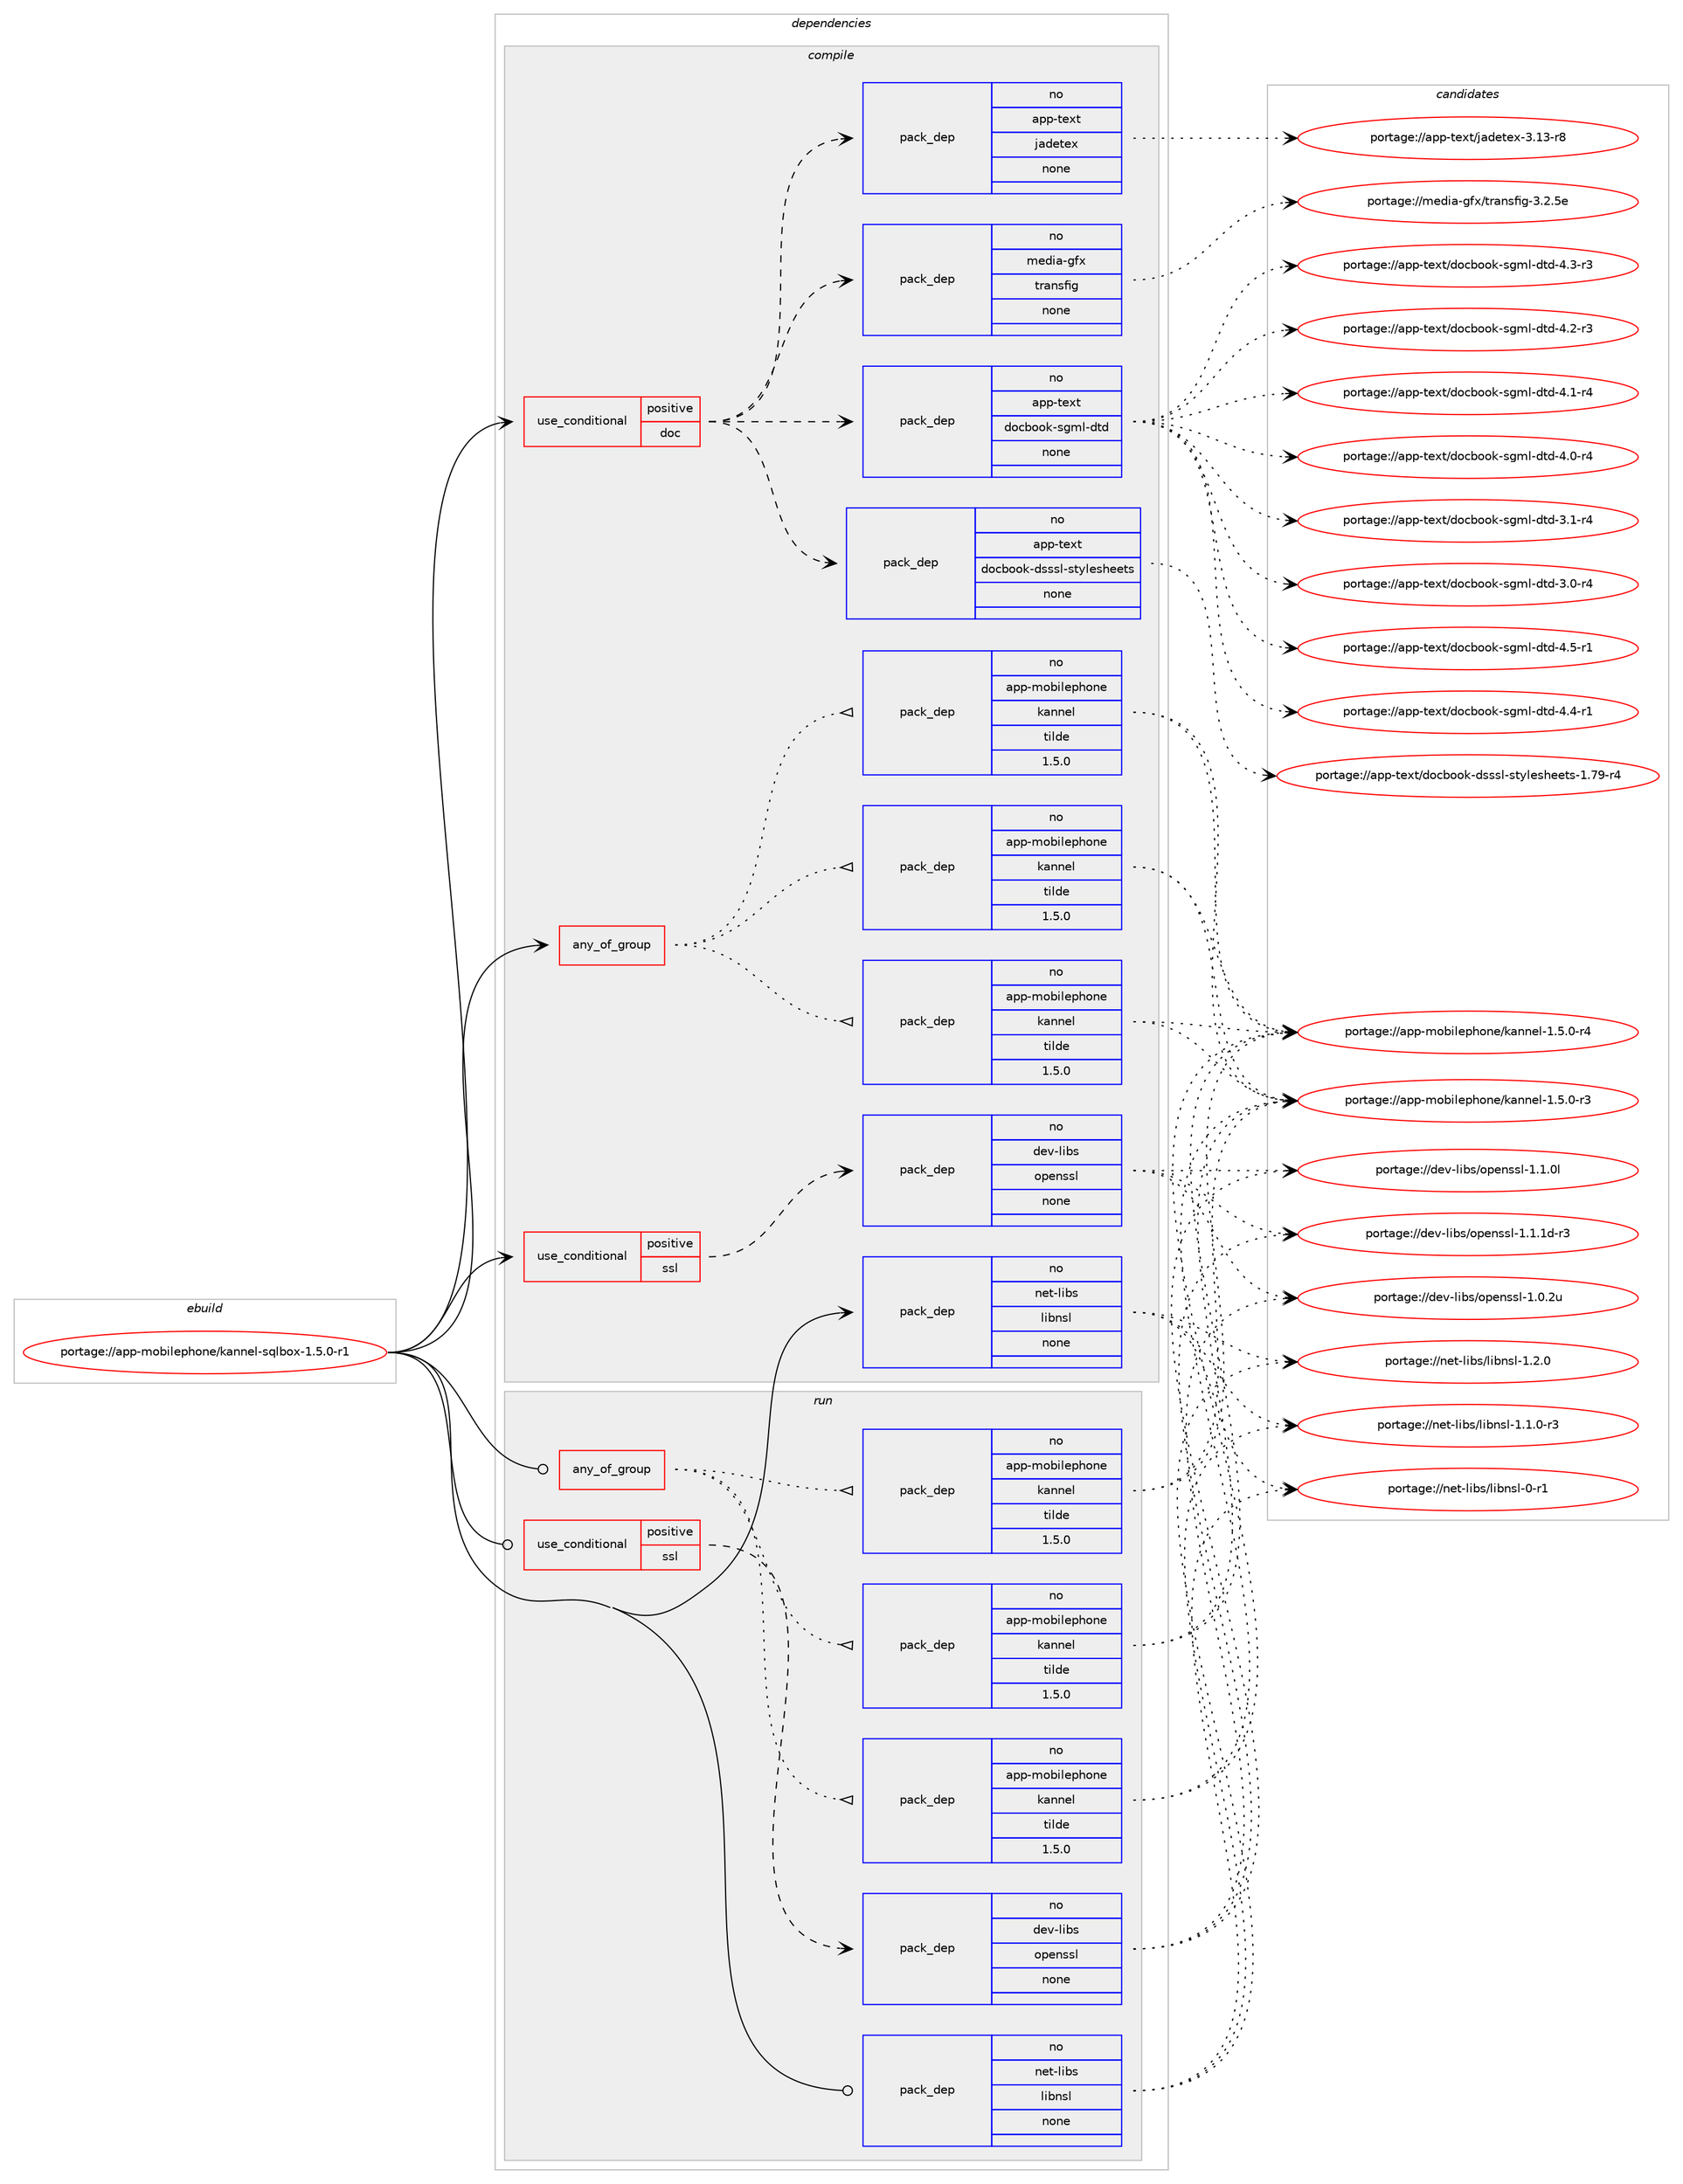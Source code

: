 digraph prolog {

# *************
# Graph options
# *************

newrank=true;
concentrate=true;
compound=true;
graph [rankdir=LR,fontname=Helvetica,fontsize=10,ranksep=1.5];#, ranksep=2.5, nodesep=0.2];
edge  [arrowhead=vee];
node  [fontname=Helvetica,fontsize=10];

# **********
# The ebuild
# **********

subgraph cluster_leftcol {
color=gray;
label=<<i>ebuild</i>>;
id [label="portage://app-mobilephone/kannel-sqlbox-1.5.0-r1", color=red, width=4, href="../app-mobilephone/kannel-sqlbox-1.5.0-r1.svg"];
}

# ****************
# The dependencies
# ****************

subgraph cluster_midcol {
color=gray;
label=<<i>dependencies</i>>;
subgraph cluster_compile {
fillcolor="#eeeeee";
style=filled;
label=<<i>compile</i>>;
subgraph any7858 {
dependency608235 [label=<<TABLE BORDER="0" CELLBORDER="1" CELLSPACING="0" CELLPADDING="4"><TR><TD CELLPADDING="10">any_of_group</TD></TR></TABLE>>, shape=none, color=red];subgraph pack457704 {
dependency608236 [label=<<TABLE BORDER="0" CELLBORDER="1" CELLSPACING="0" CELLPADDING="4" WIDTH="220"><TR><TD ROWSPAN="6" CELLPADDING="30">pack_dep</TD></TR><TR><TD WIDTH="110">no</TD></TR><TR><TD>app-mobilephone</TD></TR><TR><TD>kannel</TD></TR><TR><TD>tilde</TD></TR><TR><TD>1.5.0</TD></TR></TABLE>>, shape=none, color=blue];
}
dependency608235:e -> dependency608236:w [weight=20,style="dotted",arrowhead="oinv"];
subgraph pack457705 {
dependency608237 [label=<<TABLE BORDER="0" CELLBORDER="1" CELLSPACING="0" CELLPADDING="4" WIDTH="220"><TR><TD ROWSPAN="6" CELLPADDING="30">pack_dep</TD></TR><TR><TD WIDTH="110">no</TD></TR><TR><TD>app-mobilephone</TD></TR><TR><TD>kannel</TD></TR><TR><TD>tilde</TD></TR><TR><TD>1.5.0</TD></TR></TABLE>>, shape=none, color=blue];
}
dependency608235:e -> dependency608237:w [weight=20,style="dotted",arrowhead="oinv"];
subgraph pack457706 {
dependency608238 [label=<<TABLE BORDER="0" CELLBORDER="1" CELLSPACING="0" CELLPADDING="4" WIDTH="220"><TR><TD ROWSPAN="6" CELLPADDING="30">pack_dep</TD></TR><TR><TD WIDTH="110">no</TD></TR><TR><TD>app-mobilephone</TD></TR><TR><TD>kannel</TD></TR><TR><TD>tilde</TD></TR><TR><TD>1.5.0</TD></TR></TABLE>>, shape=none, color=blue];
}
dependency608235:e -> dependency608238:w [weight=20,style="dotted",arrowhead="oinv"];
}
id:e -> dependency608235:w [weight=20,style="solid",arrowhead="vee"];
subgraph cond142397 {
dependency608239 [label=<<TABLE BORDER="0" CELLBORDER="1" CELLSPACING="0" CELLPADDING="4"><TR><TD ROWSPAN="3" CELLPADDING="10">use_conditional</TD></TR><TR><TD>positive</TD></TR><TR><TD>doc</TD></TR></TABLE>>, shape=none, color=red];
subgraph pack457707 {
dependency608240 [label=<<TABLE BORDER="0" CELLBORDER="1" CELLSPACING="0" CELLPADDING="4" WIDTH="220"><TR><TD ROWSPAN="6" CELLPADDING="30">pack_dep</TD></TR><TR><TD WIDTH="110">no</TD></TR><TR><TD>media-gfx</TD></TR><TR><TD>transfig</TD></TR><TR><TD>none</TD></TR><TR><TD></TD></TR></TABLE>>, shape=none, color=blue];
}
dependency608239:e -> dependency608240:w [weight=20,style="dashed",arrowhead="vee"];
subgraph pack457708 {
dependency608241 [label=<<TABLE BORDER="0" CELLBORDER="1" CELLSPACING="0" CELLPADDING="4" WIDTH="220"><TR><TD ROWSPAN="6" CELLPADDING="30">pack_dep</TD></TR><TR><TD WIDTH="110">no</TD></TR><TR><TD>app-text</TD></TR><TR><TD>jadetex</TD></TR><TR><TD>none</TD></TR><TR><TD></TD></TR></TABLE>>, shape=none, color=blue];
}
dependency608239:e -> dependency608241:w [weight=20,style="dashed",arrowhead="vee"];
subgraph pack457709 {
dependency608242 [label=<<TABLE BORDER="0" CELLBORDER="1" CELLSPACING="0" CELLPADDING="4" WIDTH="220"><TR><TD ROWSPAN="6" CELLPADDING="30">pack_dep</TD></TR><TR><TD WIDTH="110">no</TD></TR><TR><TD>app-text</TD></TR><TR><TD>docbook-dsssl-stylesheets</TD></TR><TR><TD>none</TD></TR><TR><TD></TD></TR></TABLE>>, shape=none, color=blue];
}
dependency608239:e -> dependency608242:w [weight=20,style="dashed",arrowhead="vee"];
subgraph pack457710 {
dependency608243 [label=<<TABLE BORDER="0" CELLBORDER="1" CELLSPACING="0" CELLPADDING="4" WIDTH="220"><TR><TD ROWSPAN="6" CELLPADDING="30">pack_dep</TD></TR><TR><TD WIDTH="110">no</TD></TR><TR><TD>app-text</TD></TR><TR><TD>docbook-sgml-dtd</TD></TR><TR><TD>none</TD></TR><TR><TD></TD></TR></TABLE>>, shape=none, color=blue];
}
dependency608239:e -> dependency608243:w [weight=20,style="dashed",arrowhead="vee"];
}
id:e -> dependency608239:w [weight=20,style="solid",arrowhead="vee"];
subgraph cond142398 {
dependency608244 [label=<<TABLE BORDER="0" CELLBORDER="1" CELLSPACING="0" CELLPADDING="4"><TR><TD ROWSPAN="3" CELLPADDING="10">use_conditional</TD></TR><TR><TD>positive</TD></TR><TR><TD>ssl</TD></TR></TABLE>>, shape=none, color=red];
subgraph pack457711 {
dependency608245 [label=<<TABLE BORDER="0" CELLBORDER="1" CELLSPACING="0" CELLPADDING="4" WIDTH="220"><TR><TD ROWSPAN="6" CELLPADDING="30">pack_dep</TD></TR><TR><TD WIDTH="110">no</TD></TR><TR><TD>dev-libs</TD></TR><TR><TD>openssl</TD></TR><TR><TD>none</TD></TR><TR><TD></TD></TR></TABLE>>, shape=none, color=blue];
}
dependency608244:e -> dependency608245:w [weight=20,style="dashed",arrowhead="vee"];
}
id:e -> dependency608244:w [weight=20,style="solid",arrowhead="vee"];
subgraph pack457712 {
dependency608246 [label=<<TABLE BORDER="0" CELLBORDER="1" CELLSPACING="0" CELLPADDING="4" WIDTH="220"><TR><TD ROWSPAN="6" CELLPADDING="30">pack_dep</TD></TR><TR><TD WIDTH="110">no</TD></TR><TR><TD>net-libs</TD></TR><TR><TD>libnsl</TD></TR><TR><TD>none</TD></TR><TR><TD></TD></TR></TABLE>>, shape=none, color=blue];
}
id:e -> dependency608246:w [weight=20,style="solid",arrowhead="vee"];
}
subgraph cluster_compileandrun {
fillcolor="#eeeeee";
style=filled;
label=<<i>compile and run</i>>;
}
subgraph cluster_run {
fillcolor="#eeeeee";
style=filled;
label=<<i>run</i>>;
subgraph any7859 {
dependency608247 [label=<<TABLE BORDER="0" CELLBORDER="1" CELLSPACING="0" CELLPADDING="4"><TR><TD CELLPADDING="10">any_of_group</TD></TR></TABLE>>, shape=none, color=red];subgraph pack457713 {
dependency608248 [label=<<TABLE BORDER="0" CELLBORDER="1" CELLSPACING="0" CELLPADDING="4" WIDTH="220"><TR><TD ROWSPAN="6" CELLPADDING="30">pack_dep</TD></TR><TR><TD WIDTH="110">no</TD></TR><TR><TD>app-mobilephone</TD></TR><TR><TD>kannel</TD></TR><TR><TD>tilde</TD></TR><TR><TD>1.5.0</TD></TR></TABLE>>, shape=none, color=blue];
}
dependency608247:e -> dependency608248:w [weight=20,style="dotted",arrowhead="oinv"];
subgraph pack457714 {
dependency608249 [label=<<TABLE BORDER="0" CELLBORDER="1" CELLSPACING="0" CELLPADDING="4" WIDTH="220"><TR><TD ROWSPAN="6" CELLPADDING="30">pack_dep</TD></TR><TR><TD WIDTH="110">no</TD></TR><TR><TD>app-mobilephone</TD></TR><TR><TD>kannel</TD></TR><TR><TD>tilde</TD></TR><TR><TD>1.5.0</TD></TR></TABLE>>, shape=none, color=blue];
}
dependency608247:e -> dependency608249:w [weight=20,style="dotted",arrowhead="oinv"];
subgraph pack457715 {
dependency608250 [label=<<TABLE BORDER="0" CELLBORDER="1" CELLSPACING="0" CELLPADDING="4" WIDTH="220"><TR><TD ROWSPAN="6" CELLPADDING="30">pack_dep</TD></TR><TR><TD WIDTH="110">no</TD></TR><TR><TD>app-mobilephone</TD></TR><TR><TD>kannel</TD></TR><TR><TD>tilde</TD></TR><TR><TD>1.5.0</TD></TR></TABLE>>, shape=none, color=blue];
}
dependency608247:e -> dependency608250:w [weight=20,style="dotted",arrowhead="oinv"];
}
id:e -> dependency608247:w [weight=20,style="solid",arrowhead="odot"];
subgraph cond142399 {
dependency608251 [label=<<TABLE BORDER="0" CELLBORDER="1" CELLSPACING="0" CELLPADDING="4"><TR><TD ROWSPAN="3" CELLPADDING="10">use_conditional</TD></TR><TR><TD>positive</TD></TR><TR><TD>ssl</TD></TR></TABLE>>, shape=none, color=red];
subgraph pack457716 {
dependency608252 [label=<<TABLE BORDER="0" CELLBORDER="1" CELLSPACING="0" CELLPADDING="4" WIDTH="220"><TR><TD ROWSPAN="6" CELLPADDING="30">pack_dep</TD></TR><TR><TD WIDTH="110">no</TD></TR><TR><TD>dev-libs</TD></TR><TR><TD>openssl</TD></TR><TR><TD>none</TD></TR><TR><TD></TD></TR></TABLE>>, shape=none, color=blue];
}
dependency608251:e -> dependency608252:w [weight=20,style="dashed",arrowhead="vee"];
}
id:e -> dependency608251:w [weight=20,style="solid",arrowhead="odot"];
subgraph pack457717 {
dependency608253 [label=<<TABLE BORDER="0" CELLBORDER="1" CELLSPACING="0" CELLPADDING="4" WIDTH="220"><TR><TD ROWSPAN="6" CELLPADDING="30">pack_dep</TD></TR><TR><TD WIDTH="110">no</TD></TR><TR><TD>net-libs</TD></TR><TR><TD>libnsl</TD></TR><TR><TD>none</TD></TR><TR><TD></TD></TR></TABLE>>, shape=none, color=blue];
}
id:e -> dependency608253:w [weight=20,style="solid",arrowhead="odot"];
}
}

# **************
# The candidates
# **************

subgraph cluster_choices {
rank=same;
color=gray;
label=<<i>candidates</i>>;

subgraph choice457704 {
color=black;
nodesep=1;
choice97112112451091119810510810111210411111010147107971101101011084549465346484511452 [label="portage://app-mobilephone/kannel-1.5.0-r4", color=red, width=4,href="../app-mobilephone/kannel-1.5.0-r4.svg"];
choice97112112451091119810510810111210411111010147107971101101011084549465346484511451 [label="portage://app-mobilephone/kannel-1.5.0-r3", color=red, width=4,href="../app-mobilephone/kannel-1.5.0-r3.svg"];
dependency608236:e -> choice97112112451091119810510810111210411111010147107971101101011084549465346484511452:w [style=dotted,weight="100"];
dependency608236:e -> choice97112112451091119810510810111210411111010147107971101101011084549465346484511451:w [style=dotted,weight="100"];
}
subgraph choice457705 {
color=black;
nodesep=1;
choice97112112451091119810510810111210411111010147107971101101011084549465346484511452 [label="portage://app-mobilephone/kannel-1.5.0-r4", color=red, width=4,href="../app-mobilephone/kannel-1.5.0-r4.svg"];
choice97112112451091119810510810111210411111010147107971101101011084549465346484511451 [label="portage://app-mobilephone/kannel-1.5.0-r3", color=red, width=4,href="../app-mobilephone/kannel-1.5.0-r3.svg"];
dependency608237:e -> choice97112112451091119810510810111210411111010147107971101101011084549465346484511452:w [style=dotted,weight="100"];
dependency608237:e -> choice97112112451091119810510810111210411111010147107971101101011084549465346484511451:w [style=dotted,weight="100"];
}
subgraph choice457706 {
color=black;
nodesep=1;
choice97112112451091119810510810111210411111010147107971101101011084549465346484511452 [label="portage://app-mobilephone/kannel-1.5.0-r4", color=red, width=4,href="../app-mobilephone/kannel-1.5.0-r4.svg"];
choice97112112451091119810510810111210411111010147107971101101011084549465346484511451 [label="portage://app-mobilephone/kannel-1.5.0-r3", color=red, width=4,href="../app-mobilephone/kannel-1.5.0-r3.svg"];
dependency608238:e -> choice97112112451091119810510810111210411111010147107971101101011084549465346484511452:w [style=dotted,weight="100"];
dependency608238:e -> choice97112112451091119810510810111210411111010147107971101101011084549465346484511451:w [style=dotted,weight="100"];
}
subgraph choice457707 {
color=black;
nodesep=1;
choice10910110010597451031021204711611497110115102105103455146504653101 [label="portage://media-gfx/transfig-3.2.5e", color=red, width=4,href="../media-gfx/transfig-3.2.5e.svg"];
dependency608240:e -> choice10910110010597451031021204711611497110115102105103455146504653101:w [style=dotted,weight="100"];
}
subgraph choice457708 {
color=black;
nodesep=1;
choice9711211245116101120116471069710010111610112045514649514511456 [label="portage://app-text/jadetex-3.13-r8", color=red, width=4,href="../app-text/jadetex-3.13-r8.svg"];
dependency608241:e -> choice9711211245116101120116471069710010111610112045514649514511456:w [style=dotted,weight="100"];
}
subgraph choice457709 {
color=black;
nodesep=1;
choice9711211245116101120116471001119998111111107451001151151151084511511612110810111510410110111611545494655574511452 [label="portage://app-text/docbook-dsssl-stylesheets-1.79-r4", color=red, width=4,href="../app-text/docbook-dsssl-stylesheets-1.79-r4.svg"];
dependency608242:e -> choice9711211245116101120116471001119998111111107451001151151151084511511612110810111510410110111611545494655574511452:w [style=dotted,weight="100"];
}
subgraph choice457710 {
color=black;
nodesep=1;
choice97112112451161011201164710011199981111111074511510310910845100116100455246534511449 [label="portage://app-text/docbook-sgml-dtd-4.5-r1", color=red, width=4,href="../app-text/docbook-sgml-dtd-4.5-r1.svg"];
choice97112112451161011201164710011199981111111074511510310910845100116100455246524511449 [label="portage://app-text/docbook-sgml-dtd-4.4-r1", color=red, width=4,href="../app-text/docbook-sgml-dtd-4.4-r1.svg"];
choice97112112451161011201164710011199981111111074511510310910845100116100455246514511451 [label="portage://app-text/docbook-sgml-dtd-4.3-r3", color=red, width=4,href="../app-text/docbook-sgml-dtd-4.3-r3.svg"];
choice97112112451161011201164710011199981111111074511510310910845100116100455246504511451 [label="portage://app-text/docbook-sgml-dtd-4.2-r3", color=red, width=4,href="../app-text/docbook-sgml-dtd-4.2-r3.svg"];
choice97112112451161011201164710011199981111111074511510310910845100116100455246494511452 [label="portage://app-text/docbook-sgml-dtd-4.1-r4", color=red, width=4,href="../app-text/docbook-sgml-dtd-4.1-r4.svg"];
choice97112112451161011201164710011199981111111074511510310910845100116100455246484511452 [label="portage://app-text/docbook-sgml-dtd-4.0-r4", color=red, width=4,href="../app-text/docbook-sgml-dtd-4.0-r4.svg"];
choice97112112451161011201164710011199981111111074511510310910845100116100455146494511452 [label="portage://app-text/docbook-sgml-dtd-3.1-r4", color=red, width=4,href="../app-text/docbook-sgml-dtd-3.1-r4.svg"];
choice97112112451161011201164710011199981111111074511510310910845100116100455146484511452 [label="portage://app-text/docbook-sgml-dtd-3.0-r4", color=red, width=4,href="../app-text/docbook-sgml-dtd-3.0-r4.svg"];
dependency608243:e -> choice97112112451161011201164710011199981111111074511510310910845100116100455246534511449:w [style=dotted,weight="100"];
dependency608243:e -> choice97112112451161011201164710011199981111111074511510310910845100116100455246524511449:w [style=dotted,weight="100"];
dependency608243:e -> choice97112112451161011201164710011199981111111074511510310910845100116100455246514511451:w [style=dotted,weight="100"];
dependency608243:e -> choice97112112451161011201164710011199981111111074511510310910845100116100455246504511451:w [style=dotted,weight="100"];
dependency608243:e -> choice97112112451161011201164710011199981111111074511510310910845100116100455246494511452:w [style=dotted,weight="100"];
dependency608243:e -> choice97112112451161011201164710011199981111111074511510310910845100116100455246484511452:w [style=dotted,weight="100"];
dependency608243:e -> choice97112112451161011201164710011199981111111074511510310910845100116100455146494511452:w [style=dotted,weight="100"];
dependency608243:e -> choice97112112451161011201164710011199981111111074511510310910845100116100455146484511452:w [style=dotted,weight="100"];
}
subgraph choice457711 {
color=black;
nodesep=1;
choice1001011184510810598115471111121011101151151084549464946491004511451 [label="portage://dev-libs/openssl-1.1.1d-r3", color=red, width=4,href="../dev-libs/openssl-1.1.1d-r3.svg"];
choice100101118451081059811547111112101110115115108454946494648108 [label="portage://dev-libs/openssl-1.1.0l", color=red, width=4,href="../dev-libs/openssl-1.1.0l.svg"];
choice100101118451081059811547111112101110115115108454946484650117 [label="portage://dev-libs/openssl-1.0.2u", color=red, width=4,href="../dev-libs/openssl-1.0.2u.svg"];
dependency608245:e -> choice1001011184510810598115471111121011101151151084549464946491004511451:w [style=dotted,weight="100"];
dependency608245:e -> choice100101118451081059811547111112101110115115108454946494648108:w [style=dotted,weight="100"];
dependency608245:e -> choice100101118451081059811547111112101110115115108454946484650117:w [style=dotted,weight="100"];
}
subgraph choice457712 {
color=black;
nodesep=1;
choice11010111645108105981154710810598110115108454946504648 [label="portage://net-libs/libnsl-1.2.0", color=red, width=4,href="../net-libs/libnsl-1.2.0.svg"];
choice110101116451081059811547108105981101151084549464946484511451 [label="portage://net-libs/libnsl-1.1.0-r3", color=red, width=4,href="../net-libs/libnsl-1.1.0-r3.svg"];
choice1101011164510810598115471081059811011510845484511449 [label="portage://net-libs/libnsl-0-r1", color=red, width=4,href="../net-libs/libnsl-0-r1.svg"];
dependency608246:e -> choice11010111645108105981154710810598110115108454946504648:w [style=dotted,weight="100"];
dependency608246:e -> choice110101116451081059811547108105981101151084549464946484511451:w [style=dotted,weight="100"];
dependency608246:e -> choice1101011164510810598115471081059811011510845484511449:w [style=dotted,weight="100"];
}
subgraph choice457713 {
color=black;
nodesep=1;
choice97112112451091119810510810111210411111010147107971101101011084549465346484511452 [label="portage://app-mobilephone/kannel-1.5.0-r4", color=red, width=4,href="../app-mobilephone/kannel-1.5.0-r4.svg"];
choice97112112451091119810510810111210411111010147107971101101011084549465346484511451 [label="portage://app-mobilephone/kannel-1.5.0-r3", color=red, width=4,href="../app-mobilephone/kannel-1.5.0-r3.svg"];
dependency608248:e -> choice97112112451091119810510810111210411111010147107971101101011084549465346484511452:w [style=dotted,weight="100"];
dependency608248:e -> choice97112112451091119810510810111210411111010147107971101101011084549465346484511451:w [style=dotted,weight="100"];
}
subgraph choice457714 {
color=black;
nodesep=1;
choice97112112451091119810510810111210411111010147107971101101011084549465346484511452 [label="portage://app-mobilephone/kannel-1.5.0-r4", color=red, width=4,href="../app-mobilephone/kannel-1.5.0-r4.svg"];
choice97112112451091119810510810111210411111010147107971101101011084549465346484511451 [label="portage://app-mobilephone/kannel-1.5.0-r3", color=red, width=4,href="../app-mobilephone/kannel-1.5.0-r3.svg"];
dependency608249:e -> choice97112112451091119810510810111210411111010147107971101101011084549465346484511452:w [style=dotted,weight="100"];
dependency608249:e -> choice97112112451091119810510810111210411111010147107971101101011084549465346484511451:w [style=dotted,weight="100"];
}
subgraph choice457715 {
color=black;
nodesep=1;
choice97112112451091119810510810111210411111010147107971101101011084549465346484511452 [label="portage://app-mobilephone/kannel-1.5.0-r4", color=red, width=4,href="../app-mobilephone/kannel-1.5.0-r4.svg"];
choice97112112451091119810510810111210411111010147107971101101011084549465346484511451 [label="portage://app-mobilephone/kannel-1.5.0-r3", color=red, width=4,href="../app-mobilephone/kannel-1.5.0-r3.svg"];
dependency608250:e -> choice97112112451091119810510810111210411111010147107971101101011084549465346484511452:w [style=dotted,weight="100"];
dependency608250:e -> choice97112112451091119810510810111210411111010147107971101101011084549465346484511451:w [style=dotted,weight="100"];
}
subgraph choice457716 {
color=black;
nodesep=1;
choice1001011184510810598115471111121011101151151084549464946491004511451 [label="portage://dev-libs/openssl-1.1.1d-r3", color=red, width=4,href="../dev-libs/openssl-1.1.1d-r3.svg"];
choice100101118451081059811547111112101110115115108454946494648108 [label="portage://dev-libs/openssl-1.1.0l", color=red, width=4,href="../dev-libs/openssl-1.1.0l.svg"];
choice100101118451081059811547111112101110115115108454946484650117 [label="portage://dev-libs/openssl-1.0.2u", color=red, width=4,href="../dev-libs/openssl-1.0.2u.svg"];
dependency608252:e -> choice1001011184510810598115471111121011101151151084549464946491004511451:w [style=dotted,weight="100"];
dependency608252:e -> choice100101118451081059811547111112101110115115108454946494648108:w [style=dotted,weight="100"];
dependency608252:e -> choice100101118451081059811547111112101110115115108454946484650117:w [style=dotted,weight="100"];
}
subgraph choice457717 {
color=black;
nodesep=1;
choice11010111645108105981154710810598110115108454946504648 [label="portage://net-libs/libnsl-1.2.0", color=red, width=4,href="../net-libs/libnsl-1.2.0.svg"];
choice110101116451081059811547108105981101151084549464946484511451 [label="portage://net-libs/libnsl-1.1.0-r3", color=red, width=4,href="../net-libs/libnsl-1.1.0-r3.svg"];
choice1101011164510810598115471081059811011510845484511449 [label="portage://net-libs/libnsl-0-r1", color=red, width=4,href="../net-libs/libnsl-0-r1.svg"];
dependency608253:e -> choice11010111645108105981154710810598110115108454946504648:w [style=dotted,weight="100"];
dependency608253:e -> choice110101116451081059811547108105981101151084549464946484511451:w [style=dotted,weight="100"];
dependency608253:e -> choice1101011164510810598115471081059811011510845484511449:w [style=dotted,weight="100"];
}
}

}
